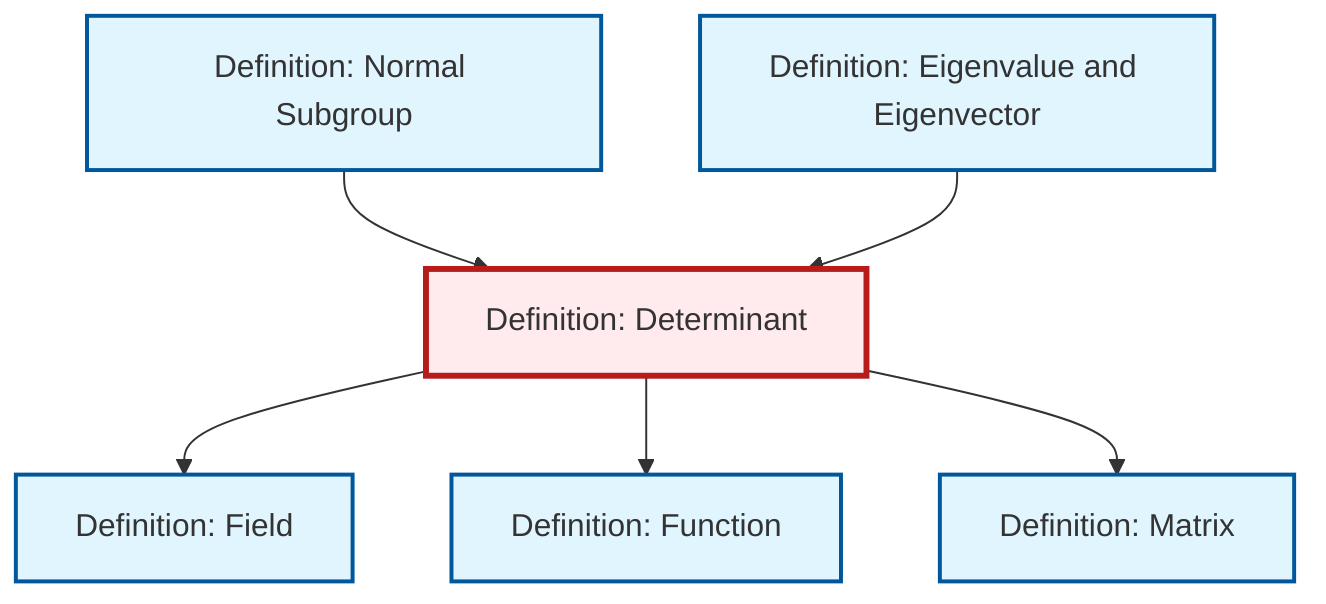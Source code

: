 graph TD
    classDef definition fill:#e1f5fe,stroke:#01579b,stroke-width:2px
    classDef theorem fill:#f3e5f5,stroke:#4a148c,stroke-width:2px
    classDef axiom fill:#fff3e0,stroke:#e65100,stroke-width:2px
    classDef example fill:#e8f5e9,stroke:#1b5e20,stroke-width:2px
    classDef current fill:#ffebee,stroke:#b71c1c,stroke-width:3px
    def-normal-subgroup["Definition: Normal Subgroup"]:::definition
    def-matrix["Definition: Matrix"]:::definition
    def-eigenvalue-eigenvector["Definition: Eigenvalue and Eigenvector"]:::definition
    def-function["Definition: Function"]:::definition
    def-determinant["Definition: Determinant"]:::definition
    def-field["Definition: Field"]:::definition
    def-determinant --> def-field
    def-normal-subgroup --> def-determinant
    def-determinant --> def-function
    def-determinant --> def-matrix
    def-eigenvalue-eigenvector --> def-determinant
    class def-determinant current